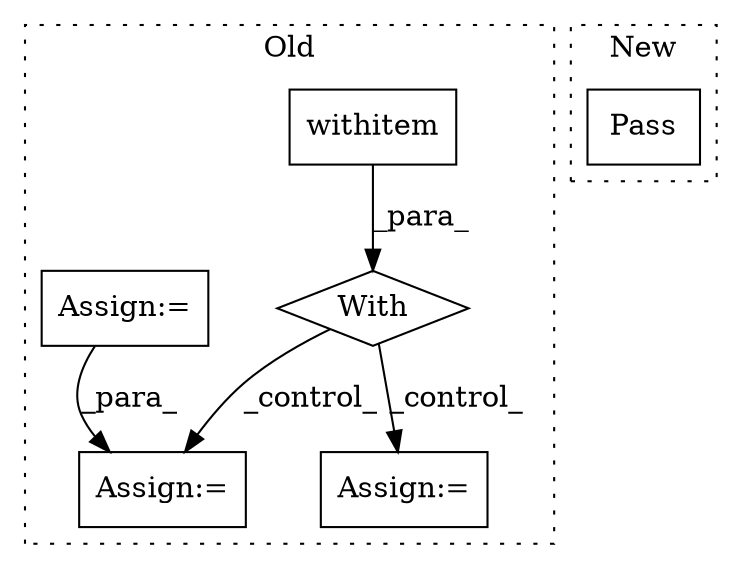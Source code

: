 digraph G {
subgraph cluster0 {
1 [label="withitem" a="49" s="7134" l="5" shape="box"];
3 [label="With" a="39" s="7129,7139" l="5,24" shape="diamond"];
4 [label="Assign:=" a="68" s="7595" l="3" shape="box"];
5 [label="Assign:=" a="68" s="7061" l="3" shape="box"];
6 [label="Assign:=" a="68" s="7223" l="10" shape="box"];
label = "Old";
style="dotted";
}
subgraph cluster1 {
2 [label="Pass" a="62" s="6763" l="4" shape="box"];
label = "New";
style="dotted";
}
1 -> 3 [label="_para_"];
3 -> 4 [label="_control_"];
3 -> 6 [label="_control_"];
5 -> 4 [label="_para_"];
}